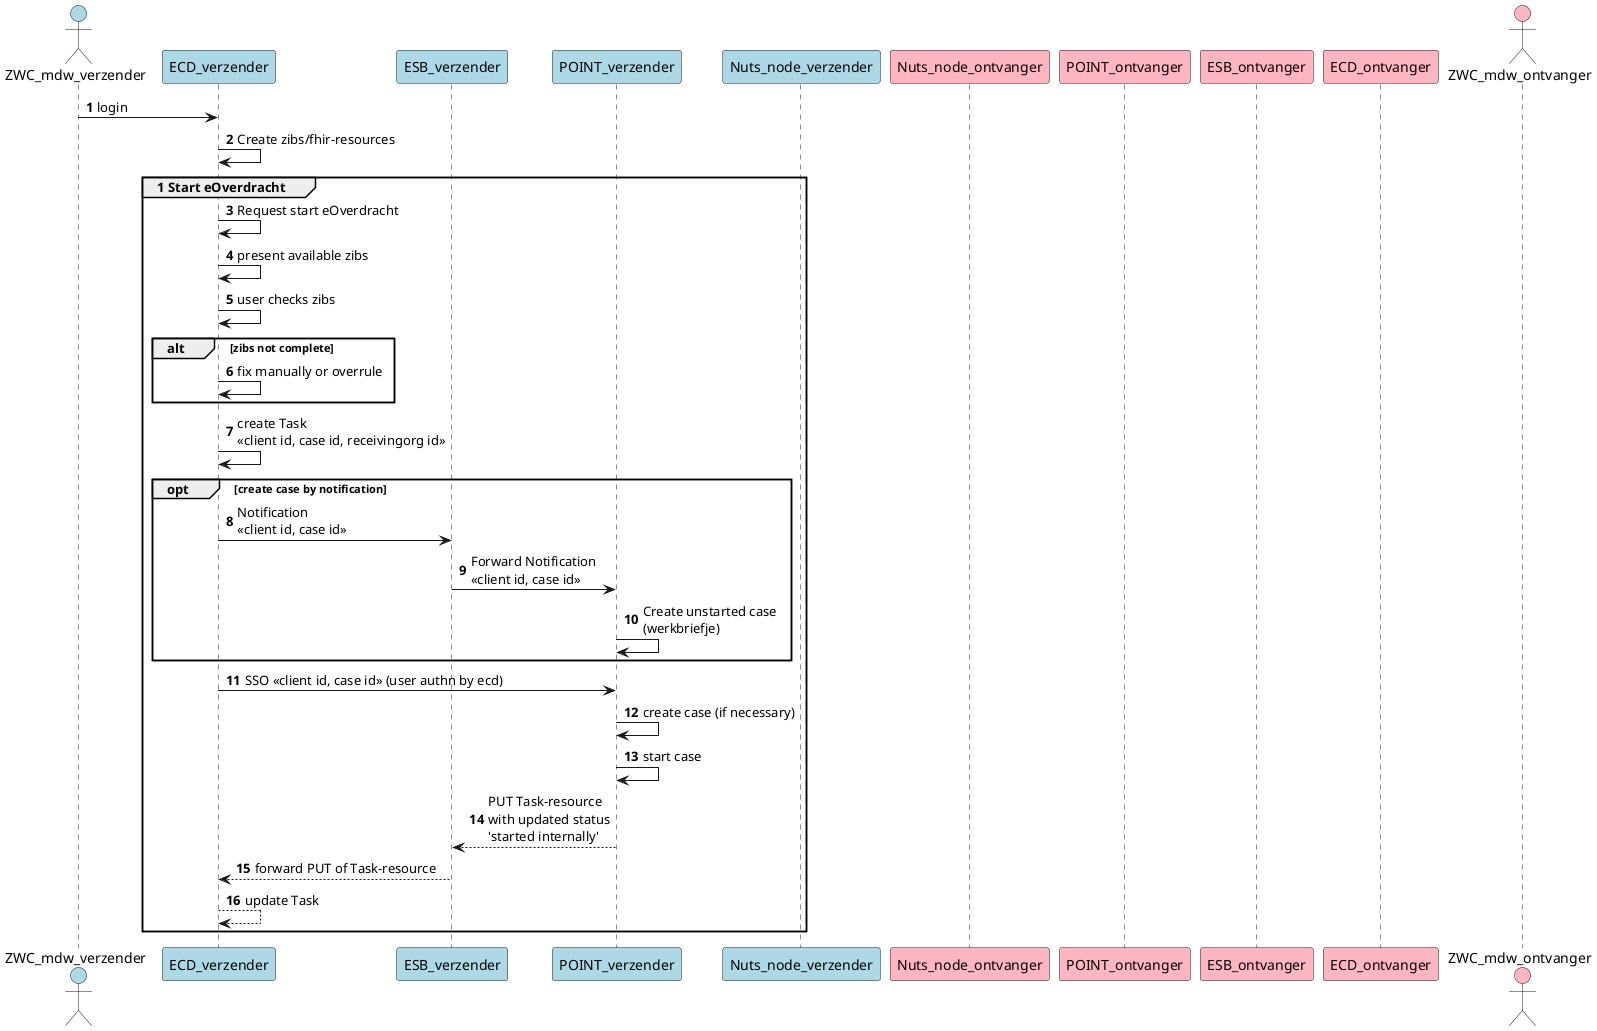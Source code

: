 @startuml
actor ZWC_mdw_verzender #lightblue
participant ECD_verzender #lightblue
participant ESB_verzender #lightblue
participant POINT_verzender #lightblue
participant Nuts_node_verzender #lightblue

participant Nuts_node_ontvanger #lightpink
participant POINT_ontvanger #lightpink
participant ESB_ontvanger #lightpink
participant ECD_ontvanger #lightpink
actor ZWC_mdw_ontvanger #lightpink

autonumber

ZWC_mdw_verzender -> ECD_verzender: login
ECD_verzender -> ECD_verzender: Create zibs/fhir-resources
group 1 Start eOverdracht
  ECD_verzender -> ECD_verzender: Request start eOverdracht
  ECD_verzender -> ECD_verzender: present available zibs
  ECD_verzender -> ECD_verzender: user checks zibs
  alt zibs not complete
    ECD_verzender -> ECD_verzender: fix manually or overrule
  end
  
  ECD_verzender -> ECD_verzender: create Task \n<<client id, case id, receivingorg id>>
  
  opt create case by notification
    ECD_verzender -> ESB_verzender: Notification \n<<client id, case id>>
    ESB_verzender -> POINT_verzender: Forward Notification \n<<client id, case id>>
    POINT_verzender -> POINT_verzender: Create unstarted case \n(werkbriefje)
  end
  ECD_verzender -> POINT_verzender: SSO <<client id, case id>> (user authn by ecd)
  POINT_verzender -> POINT_verzender: create case (if necessary)
  POINT_verzender -> POINT_verzender: start case
  POINT_verzender --> ESB_verzender: PUT Task-resource \nwith updated status\n'started internally'
  ESB_verzender --> ECD_verzender: forward PUT of Task-resource
  ECD_verzender --> ECD_verzender: update Task
end group

@enduml
